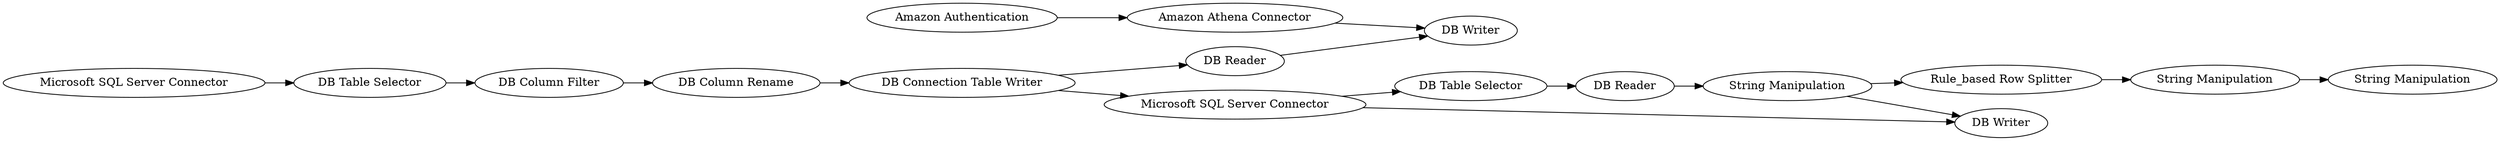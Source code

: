 digraph {
	1 [label="Amazon Authentication"]
	224 [label="DB Table Selector"]
	225 [label="Microsoft SQL Server Connector"]
	226 [label="DB Column Filter"]
	227 [label="DB Column Rename"]
	228 [label="DB Connection Table Writer"]
	229 [label="Microsoft SQL Server Connector"]
	230 [label="DB Table Selector"]
	231 [label="DB Reader"]
	234 [label="Rule_based Row Splitter"]
	235 [label="String Manipulation"]
	236 [label="DB Writer"]
	909 [label="Amazon Athena Connector"]
	910 [label="DB Reader"]
	911 [label="DB Writer"]
	912 [label="String Manipulation"]
	913 [label="String Manipulation"]
	1 -> 909
	224 -> 226
	225 -> 224
	226 -> 227
	227 -> 228
	228 -> 229
	228 -> 910
	229 -> 230
	229 -> 236
	230 -> 231
	231 -> 235
	234 -> 912
	235 -> 234
	235 -> 236
	909 -> 911
	910 -> 911
	912 -> 913
	rankdir=LR
}

